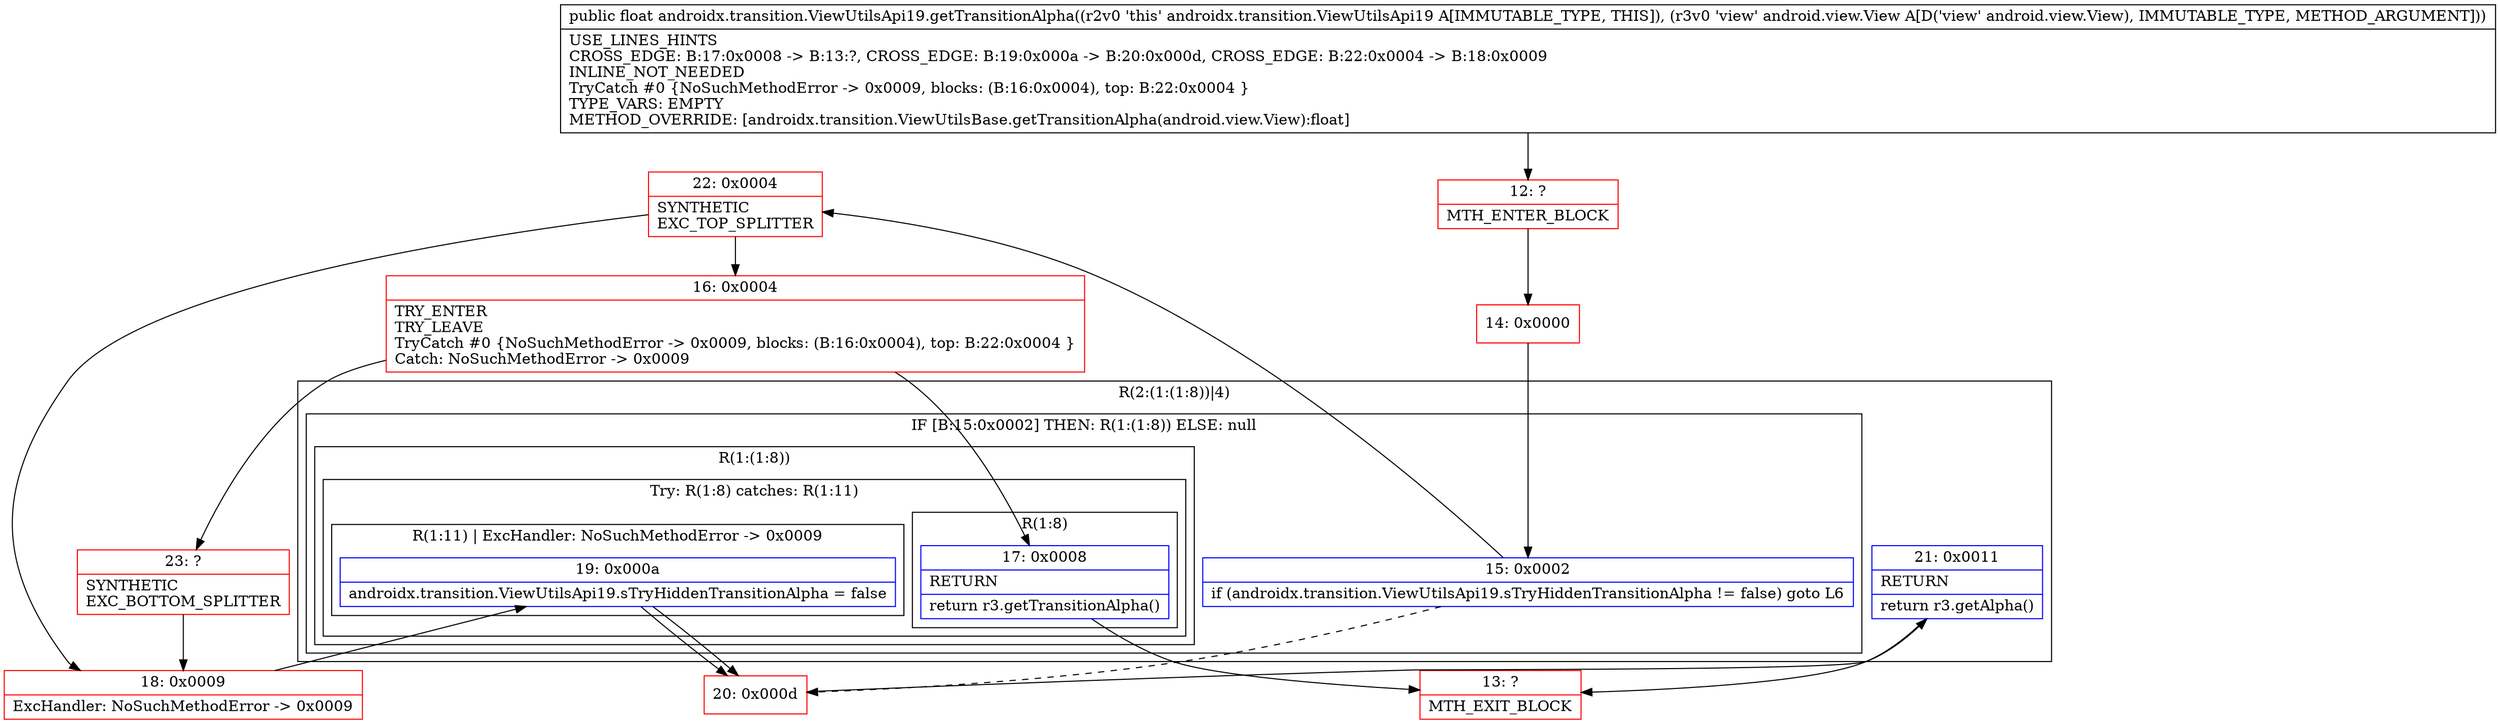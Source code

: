 digraph "CFG forandroidx.transition.ViewUtilsApi19.getTransitionAlpha(Landroid\/view\/View;)F" {
subgraph cluster_Region_1147147520 {
label = "R(2:(1:(1:8))|4)";
node [shape=record,color=blue];
subgraph cluster_IfRegion_1790451620 {
label = "IF [B:15:0x0002] THEN: R(1:(1:8)) ELSE: null";
node [shape=record,color=blue];
Node_15 [shape=record,label="{15\:\ 0x0002|if (androidx.transition.ViewUtilsApi19.sTryHiddenTransitionAlpha != false) goto L6\l}"];
subgraph cluster_Region_1462585500 {
label = "R(1:(1:8))";
node [shape=record,color=blue];
subgraph cluster_TryCatchRegion_2044484854 {
label = "Try: R(1:8) catches: R(1:11)";
node [shape=record,color=blue];
subgraph cluster_Region_1037078232 {
label = "R(1:8)";
node [shape=record,color=blue];
Node_17 [shape=record,label="{17\:\ 0x0008|RETURN\l|return r3.getTransitionAlpha()\l}"];
}
subgraph cluster_Region_390063097 {
label = "R(1:11) | ExcHandler: NoSuchMethodError \-\> 0x0009\l";
node [shape=record,color=blue];
Node_19 [shape=record,label="{19\:\ 0x000a|androidx.transition.ViewUtilsApi19.sTryHiddenTransitionAlpha = false\l}"];
}
}
}
}
Node_21 [shape=record,label="{21\:\ 0x0011|RETURN\l|return r3.getAlpha()\l}"];
}
subgraph cluster_Region_390063097 {
label = "R(1:11) | ExcHandler: NoSuchMethodError \-\> 0x0009\l";
node [shape=record,color=blue];
Node_19 [shape=record,label="{19\:\ 0x000a|androidx.transition.ViewUtilsApi19.sTryHiddenTransitionAlpha = false\l}"];
}
Node_12 [shape=record,color=red,label="{12\:\ ?|MTH_ENTER_BLOCK\l}"];
Node_14 [shape=record,color=red,label="{14\:\ 0x0000}"];
Node_20 [shape=record,color=red,label="{20\:\ 0x000d}"];
Node_13 [shape=record,color=red,label="{13\:\ ?|MTH_EXIT_BLOCK\l}"];
Node_22 [shape=record,color=red,label="{22\:\ 0x0004|SYNTHETIC\lEXC_TOP_SPLITTER\l}"];
Node_16 [shape=record,color=red,label="{16\:\ 0x0004|TRY_ENTER\lTRY_LEAVE\lTryCatch #0 \{NoSuchMethodError \-\> 0x0009, blocks: (B:16:0x0004), top: B:22:0x0004 \}\lCatch: NoSuchMethodError \-\> 0x0009\l}"];
Node_23 [shape=record,color=red,label="{23\:\ ?|SYNTHETIC\lEXC_BOTTOM_SPLITTER\l}"];
Node_18 [shape=record,color=red,label="{18\:\ 0x0009|ExcHandler: NoSuchMethodError \-\> 0x0009\l}"];
MethodNode[shape=record,label="{public float androidx.transition.ViewUtilsApi19.getTransitionAlpha((r2v0 'this' androidx.transition.ViewUtilsApi19 A[IMMUTABLE_TYPE, THIS]), (r3v0 'view' android.view.View A[D('view' android.view.View), IMMUTABLE_TYPE, METHOD_ARGUMENT]))  | USE_LINES_HINTS\lCROSS_EDGE: B:17:0x0008 \-\> B:13:?, CROSS_EDGE: B:19:0x000a \-\> B:20:0x000d, CROSS_EDGE: B:22:0x0004 \-\> B:18:0x0009\lINLINE_NOT_NEEDED\lTryCatch #0 \{NoSuchMethodError \-\> 0x0009, blocks: (B:16:0x0004), top: B:22:0x0004 \}\lTYPE_VARS: EMPTY\lMETHOD_OVERRIDE: [androidx.transition.ViewUtilsBase.getTransitionAlpha(android.view.View):float]\l}"];
MethodNode -> Node_12;Node_15 -> Node_20[style=dashed];
Node_15 -> Node_22;
Node_17 -> Node_13;
Node_19 -> Node_20;
Node_21 -> Node_13;
Node_19 -> Node_20;
Node_12 -> Node_14;
Node_14 -> Node_15;
Node_20 -> Node_21;
Node_22 -> Node_16;
Node_22 -> Node_18;
Node_16 -> Node_17;
Node_16 -> Node_23;
Node_23 -> Node_18;
Node_18 -> Node_19;
}

